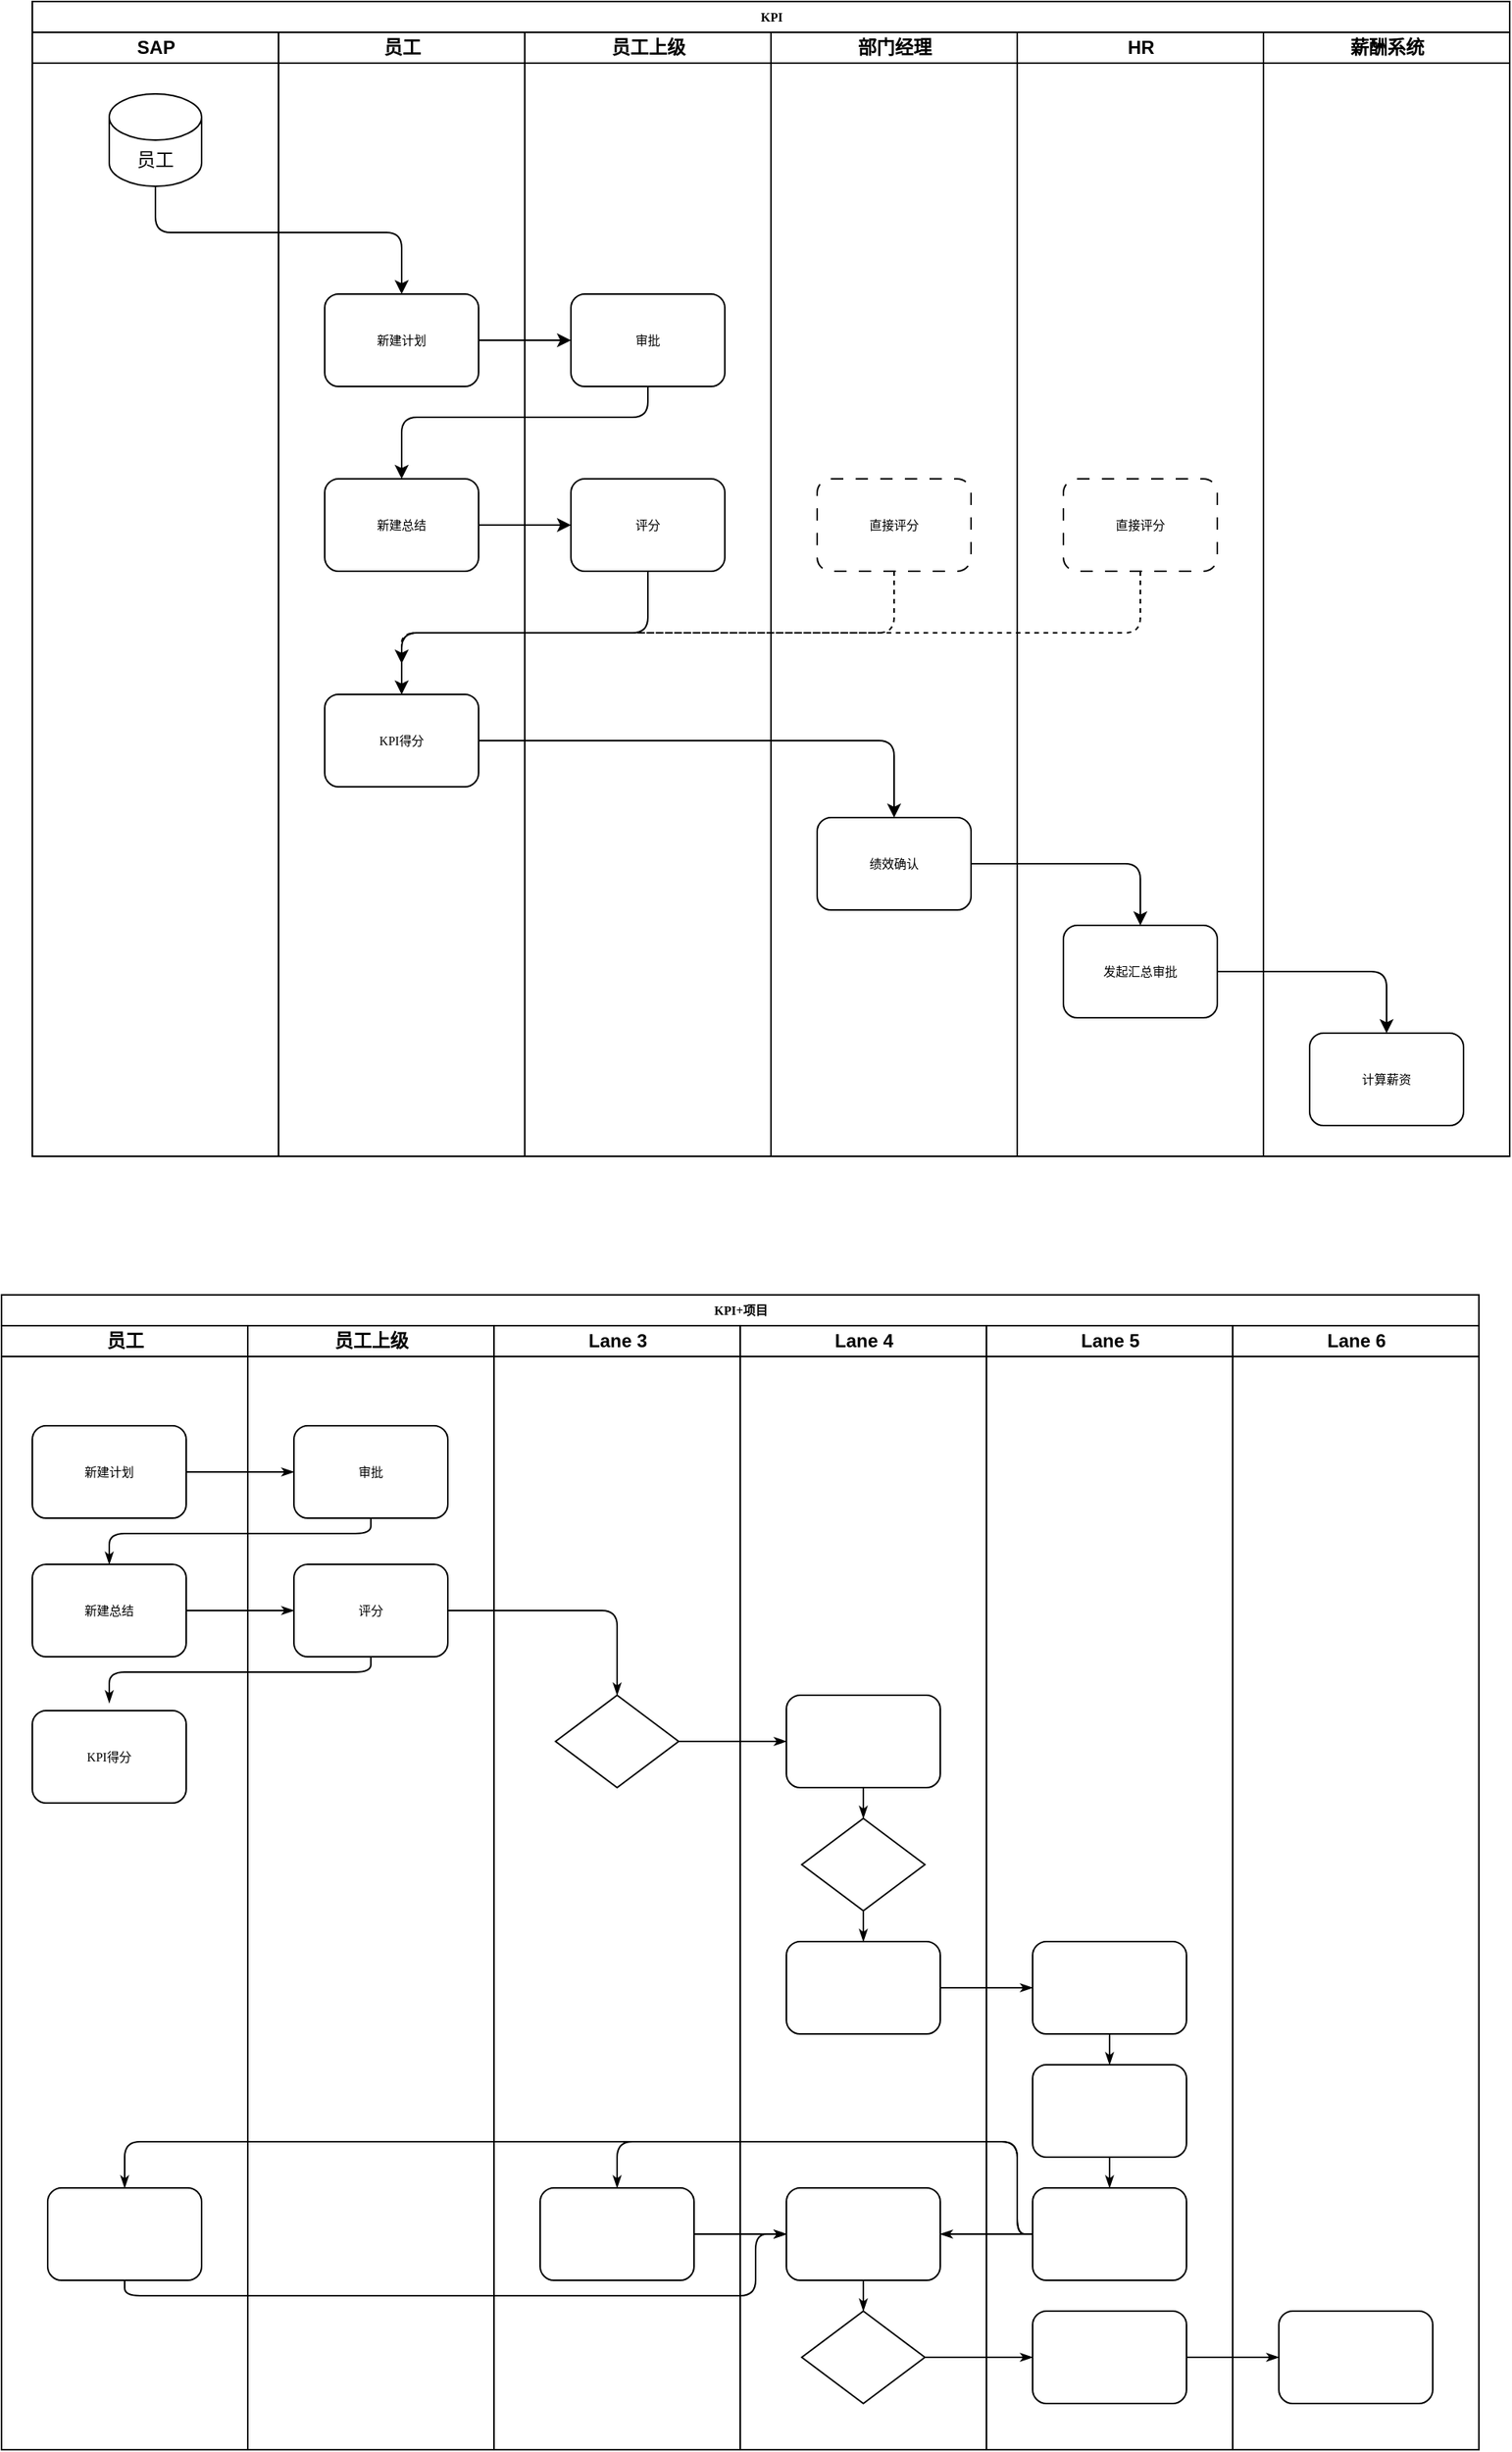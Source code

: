 <mxfile version="21.0.6" type="github">
  <diagram name="Page-1" id="74e2e168-ea6b-b213-b513-2b3c1d86103e">
    <mxGraphModel dx="1434" dy="764" grid="1" gridSize="10" guides="1" tooltips="1" connect="1" arrows="1" fold="1" page="1" pageScale="1" pageWidth="1100" pageHeight="850" background="none" math="0" shadow="0">
      <root>
        <mxCell id="0" />
        <mxCell id="1" parent="0" />
        <mxCell id="77e6c97f196da883-1" value="KPI" style="swimlane;html=1;childLayout=stackLayout;startSize=20;rounded=0;shadow=0;labelBackgroundColor=none;strokeWidth=1;fontFamily=Verdana;fontSize=8;align=center;movable=1;resizable=1;rotatable=1;deletable=1;editable=1;locked=0;connectable=1;" parent="1" vertex="1">
          <mxGeometry x="70" y="40" width="960" height="750" as="geometry" />
        </mxCell>
        <mxCell id="77e6c97f196da883-26" style="edgeStyle=orthogonalEdgeStyle;rounded=1;html=1;labelBackgroundColor=none;startArrow=none;startFill=0;startSize=5;endArrow=classicThin;endFill=1;endSize=5;jettySize=auto;orthogonalLoop=1;strokeWidth=1;fontFamily=Verdana;fontSize=8" parent="77e6c97f196da883-1" target="77e6c97f196da883-11" edge="1">
          <mxGeometry relative="1" as="geometry">
            <mxPoint x="120" y="115" as="sourcePoint" />
          </mxGeometry>
        </mxCell>
        <mxCell id="77e6c97f196da883-27" style="edgeStyle=orthogonalEdgeStyle;rounded=1;html=1;labelBackgroundColor=none;startArrow=none;startFill=0;startSize=5;endArrow=classicThin;endFill=1;endSize=5;jettySize=auto;orthogonalLoop=1;strokeWidth=1;fontFamily=Verdana;fontSize=8" parent="77e6c97f196da883-1" source="77e6c97f196da883-11" edge="1">
          <mxGeometry relative="1" as="geometry">
            <Array as="points">
              <mxPoint x="240" y="155" />
              <mxPoint x="70" y="155" />
            </Array>
            <mxPoint x="70" y="175" as="targetPoint" />
          </mxGeometry>
        </mxCell>
        <mxCell id="77e6c97f196da883-28" style="edgeStyle=orthogonalEdgeStyle;rounded=1;html=1;labelBackgroundColor=none;startArrow=none;startFill=0;startSize=5;endArrow=classicThin;endFill=1;endSize=5;jettySize=auto;orthogonalLoop=1;strokeWidth=1;fontFamily=Verdana;fontSize=8" parent="77e6c97f196da883-1" target="77e6c97f196da883-12" edge="1">
          <mxGeometry relative="1" as="geometry">
            <mxPoint x="120" y="205" as="sourcePoint" />
          </mxGeometry>
        </mxCell>
        <mxCell id="QjHmccWODFoRW-XNGnVH-48" style="edgeStyle=elbowEdgeStyle;rounded=1;orthogonalLoop=1;jettySize=auto;html=1;elbow=vertical;" edge="1" parent="77e6c97f196da883-1" target="QjHmccWODFoRW-XNGnVH-47">
          <mxGeometry relative="1" as="geometry">
            <mxPoint x="70" y="325" as="sourcePoint" />
          </mxGeometry>
        </mxCell>
        <mxCell id="QjHmccWODFoRW-XNGnVH-50" value="" style="edgeStyle=orthogonalEdgeStyle;rounded=1;orthogonalLoop=1;jettySize=auto;html=1;" edge="1" parent="77e6c97f196da883-1" target="QjHmccWODFoRW-XNGnVH-49">
          <mxGeometry relative="1" as="geometry">
            <mxPoint x="390" y="415" as="sourcePoint" />
            <Array as="points">
              <mxPoint x="390" y="450" />
            </Array>
          </mxGeometry>
        </mxCell>
        <mxCell id="QjHmccWODFoRW-XNGnVH-3" value="KPI+项目" style="swimlane;html=1;childLayout=stackLayout;startSize=20;rounded=0;shadow=0;labelBackgroundColor=none;strokeWidth=1;fontFamily=Verdana;fontSize=8;align=center;" vertex="1" parent="1">
          <mxGeometry x="50" y="880" width="960" height="750" as="geometry" />
        </mxCell>
        <mxCell id="QjHmccWODFoRW-XNGnVH-4" value="员工" style="swimlane;html=1;startSize=20;" vertex="1" parent="QjHmccWODFoRW-XNGnVH-3">
          <mxGeometry y="20" width="160" height="730" as="geometry" />
        </mxCell>
        <mxCell id="QjHmccWODFoRW-XNGnVH-5" value="新建计划" style="rounded=1;whiteSpace=wrap;html=1;shadow=0;labelBackgroundColor=none;strokeWidth=1;fontFamily=Verdana;fontSize=8;align=center;" vertex="1" parent="QjHmccWODFoRW-XNGnVH-4">
          <mxGeometry x="20" y="65" width="100" height="60" as="geometry" />
        </mxCell>
        <mxCell id="QjHmccWODFoRW-XNGnVH-6" value="新建总结" style="rounded=1;whiteSpace=wrap;html=1;shadow=0;labelBackgroundColor=none;strokeWidth=1;fontFamily=Verdana;fontSize=8;align=center;" vertex="1" parent="QjHmccWODFoRW-XNGnVH-4">
          <mxGeometry x="20" y="155" width="100" height="60" as="geometry" />
        </mxCell>
        <mxCell id="QjHmccWODFoRW-XNGnVH-7" value="" style="rounded=1;whiteSpace=wrap;html=1;shadow=0;labelBackgroundColor=none;strokeWidth=1;fontFamily=Verdana;fontSize=8;align=center;" vertex="1" parent="QjHmccWODFoRW-XNGnVH-4">
          <mxGeometry x="30" y="560" width="100" height="60" as="geometry" />
        </mxCell>
        <mxCell id="QjHmccWODFoRW-XNGnVH-8" value="KPI得分" style="rounded=1;whiteSpace=wrap;html=1;shadow=0;labelBackgroundColor=none;strokeWidth=1;fontFamily=Verdana;fontSize=8;align=center;" vertex="1" parent="QjHmccWODFoRW-XNGnVH-4">
          <mxGeometry x="20" y="250" width="100" height="60" as="geometry" />
        </mxCell>
        <mxCell id="QjHmccWODFoRW-XNGnVH-9" style="edgeStyle=orthogonalEdgeStyle;rounded=1;html=1;labelBackgroundColor=none;startArrow=none;startFill=0;startSize=5;endArrow=classicThin;endFill=1;endSize=5;jettySize=auto;orthogonalLoop=1;strokeWidth=1;fontFamily=Verdana;fontSize=8" edge="1" parent="QjHmccWODFoRW-XNGnVH-3" source="QjHmccWODFoRW-XNGnVH-5" target="QjHmccWODFoRW-XNGnVH-22">
          <mxGeometry relative="1" as="geometry" />
        </mxCell>
        <mxCell id="QjHmccWODFoRW-XNGnVH-10" style="edgeStyle=orthogonalEdgeStyle;rounded=1;html=1;labelBackgroundColor=none;startArrow=none;startFill=0;startSize=5;endArrow=classicThin;endFill=1;endSize=5;jettySize=auto;orthogonalLoop=1;strokeWidth=1;fontFamily=Verdana;fontSize=8" edge="1" parent="QjHmccWODFoRW-XNGnVH-3" source="QjHmccWODFoRW-XNGnVH-22" target="QjHmccWODFoRW-XNGnVH-6">
          <mxGeometry relative="1" as="geometry">
            <Array as="points">
              <mxPoint x="240" y="155" />
              <mxPoint x="70" y="155" />
            </Array>
          </mxGeometry>
        </mxCell>
        <mxCell id="QjHmccWODFoRW-XNGnVH-11" style="edgeStyle=orthogonalEdgeStyle;rounded=1;html=1;labelBackgroundColor=none;startArrow=none;startFill=0;startSize=5;endArrow=classicThin;endFill=1;endSize=5;jettySize=auto;orthogonalLoop=1;strokeWidth=1;fontFamily=Verdana;fontSize=8" edge="1" parent="QjHmccWODFoRW-XNGnVH-3" source="QjHmccWODFoRW-XNGnVH-6" target="QjHmccWODFoRW-XNGnVH-23">
          <mxGeometry relative="1" as="geometry" />
        </mxCell>
        <mxCell id="QjHmccWODFoRW-XNGnVH-12" style="edgeStyle=orthogonalEdgeStyle;rounded=1;html=1;labelBackgroundColor=none;startArrow=none;startFill=0;startSize=5;endArrow=classicThin;endFill=1;endSize=5;jettySize=auto;orthogonalLoop=1;strokeWidth=1;fontFamily=Verdana;fontSize=8" edge="1" parent="QjHmccWODFoRW-XNGnVH-3" source="QjHmccWODFoRW-XNGnVH-26" target="QjHmccWODFoRW-XNGnVH-29">
          <mxGeometry relative="1" as="geometry" />
        </mxCell>
        <mxCell id="QjHmccWODFoRW-XNGnVH-13" style="edgeStyle=orthogonalEdgeStyle;rounded=1;html=1;labelBackgroundColor=none;startArrow=none;startFill=0;startSize=5;endArrow=classicThin;endFill=1;endSize=5;jettySize=auto;orthogonalLoop=1;strokeWidth=1;fontFamily=Verdana;fontSize=8" edge="1" parent="QjHmccWODFoRW-XNGnVH-3" source="QjHmccWODFoRW-XNGnVH-33" target="QjHmccWODFoRW-XNGnVH-41">
          <mxGeometry relative="1" as="geometry" />
        </mxCell>
        <mxCell id="QjHmccWODFoRW-XNGnVH-14" style="edgeStyle=orthogonalEdgeStyle;rounded=1;html=1;labelBackgroundColor=none;startArrow=none;startFill=0;startSize=5;endArrow=classicThin;endFill=1;endSize=5;jettySize=auto;orthogonalLoop=1;strokeWidth=1;fontFamily=Verdana;fontSize=8" edge="1" parent="QjHmccWODFoRW-XNGnVH-3" source="QjHmccWODFoRW-XNGnVH-41" target="QjHmccWODFoRW-XNGnVH-45">
          <mxGeometry relative="1" as="geometry" />
        </mxCell>
        <mxCell id="QjHmccWODFoRW-XNGnVH-15" style="edgeStyle=orthogonalEdgeStyle;rounded=1;html=1;labelBackgroundColor=none;startArrow=none;startFill=0;startSize=5;endArrow=classicThin;endFill=1;endSize=5;jettySize=auto;orthogonalLoop=1;strokeWidth=1;fontFamily=Verdana;fontSize=8" edge="1" parent="QjHmccWODFoRW-XNGnVH-3" source="QjHmccWODFoRW-XNGnVH-31" target="QjHmccWODFoRW-XNGnVH-38">
          <mxGeometry relative="1" as="geometry" />
        </mxCell>
        <mxCell id="QjHmccWODFoRW-XNGnVH-16" style="edgeStyle=orthogonalEdgeStyle;rounded=1;html=1;labelBackgroundColor=none;startArrow=none;startFill=0;startSize=5;endArrow=classicThin;endFill=1;endSize=5;jettySize=auto;orthogonalLoop=1;strokeWidth=1;fontFamily=Verdana;fontSize=8" edge="1" parent="QjHmccWODFoRW-XNGnVH-3" source="QjHmccWODFoRW-XNGnVH-40" target="QjHmccWODFoRW-XNGnVH-27">
          <mxGeometry relative="1" as="geometry">
            <Array as="points">
              <mxPoint x="660" y="610" />
              <mxPoint x="660" y="550" />
              <mxPoint x="400" y="550" />
            </Array>
          </mxGeometry>
        </mxCell>
        <mxCell id="QjHmccWODFoRW-XNGnVH-17" style="edgeStyle=orthogonalEdgeStyle;rounded=1;html=1;labelBackgroundColor=none;startArrow=none;startFill=0;startSize=5;endArrow=classicThin;endFill=1;endSize=5;jettySize=auto;orthogonalLoop=1;strokeColor=#000000;strokeWidth=1;fontFamily=Verdana;fontSize=8;fontColor=#000000;" edge="1" parent="QjHmccWODFoRW-XNGnVH-3" source="QjHmccWODFoRW-XNGnVH-40" target="QjHmccWODFoRW-XNGnVH-32">
          <mxGeometry relative="1" as="geometry" />
        </mxCell>
        <mxCell id="QjHmccWODFoRW-XNGnVH-18" style="edgeStyle=orthogonalEdgeStyle;rounded=1;html=1;labelBackgroundColor=none;startArrow=none;startFill=0;startSize=5;endArrow=classicThin;endFill=1;endSize=5;jettySize=auto;orthogonalLoop=1;strokeWidth=1;fontFamily=Verdana;fontSize=8" edge="1" parent="QjHmccWODFoRW-XNGnVH-3" source="QjHmccWODFoRW-XNGnVH-40" target="QjHmccWODFoRW-XNGnVH-7">
          <mxGeometry relative="1" as="geometry">
            <Array as="points">
              <mxPoint x="660" y="610" />
              <mxPoint x="660" y="550" />
              <mxPoint x="80" y="550" />
            </Array>
          </mxGeometry>
        </mxCell>
        <mxCell id="QjHmccWODFoRW-XNGnVH-19" style="edgeStyle=orthogonalEdgeStyle;rounded=1;html=1;labelBackgroundColor=none;startArrow=none;startFill=0;startSize=5;endArrow=classicThin;endFill=1;endSize=5;jettySize=auto;orthogonalLoop=1;strokeWidth=1;fontFamily=Verdana;fontSize=8" edge="1" parent="QjHmccWODFoRW-XNGnVH-3" source="QjHmccWODFoRW-XNGnVH-7" target="QjHmccWODFoRW-XNGnVH-32">
          <mxGeometry relative="1" as="geometry">
            <Array as="points">
              <mxPoint x="80" y="650" />
              <mxPoint x="490" y="650" />
              <mxPoint x="490" y="610" />
            </Array>
          </mxGeometry>
        </mxCell>
        <mxCell id="QjHmccWODFoRW-XNGnVH-20" style="edgeStyle=orthogonalEdgeStyle;rounded=1;html=1;labelBackgroundColor=none;startArrow=none;startFill=0;startSize=5;endArrow=classicThin;endFill=1;endSize=5;jettySize=auto;orthogonalLoop=1;strokeWidth=1;fontFamily=Verdana;fontSize=8" edge="1" parent="QjHmccWODFoRW-XNGnVH-3" source="QjHmccWODFoRW-XNGnVH-27" target="QjHmccWODFoRW-XNGnVH-32">
          <mxGeometry relative="1" as="geometry" />
        </mxCell>
        <mxCell id="QjHmccWODFoRW-XNGnVH-21" value="员工上级" style="swimlane;html=1;startSize=20;" vertex="1" parent="QjHmccWODFoRW-XNGnVH-3">
          <mxGeometry x="160" y="20" width="160" height="730" as="geometry" />
        </mxCell>
        <mxCell id="QjHmccWODFoRW-XNGnVH-22" value="审批" style="rounded=1;whiteSpace=wrap;html=1;shadow=0;labelBackgroundColor=none;strokeWidth=1;fontFamily=Verdana;fontSize=8;align=center;" vertex="1" parent="QjHmccWODFoRW-XNGnVH-21">
          <mxGeometry x="30" y="65" width="100" height="60" as="geometry" />
        </mxCell>
        <mxCell id="QjHmccWODFoRW-XNGnVH-23" value="评分" style="rounded=1;whiteSpace=wrap;html=1;shadow=0;labelBackgroundColor=none;strokeWidth=1;fontFamily=Verdana;fontSize=8;align=center;" vertex="1" parent="QjHmccWODFoRW-XNGnVH-21">
          <mxGeometry x="30" y="155" width="100" height="60" as="geometry" />
        </mxCell>
        <mxCell id="QjHmccWODFoRW-XNGnVH-24" style="edgeStyle=orthogonalEdgeStyle;rounded=1;html=1;labelBackgroundColor=none;startArrow=none;startFill=0;startSize=5;endArrow=classicThin;endFill=1;endSize=5;jettySize=auto;orthogonalLoop=1;strokeWidth=1;fontFamily=Verdana;fontSize=8" edge="1" parent="QjHmccWODFoRW-XNGnVH-21">
          <mxGeometry relative="1" as="geometry">
            <Array as="points">
              <mxPoint x="80" y="225" />
              <mxPoint x="-90" y="225" />
            </Array>
            <mxPoint x="80" y="215" as="sourcePoint" />
            <mxPoint x="-90" y="245" as="targetPoint" />
          </mxGeometry>
        </mxCell>
        <mxCell id="QjHmccWODFoRW-XNGnVH-25" value="Lane 3" style="swimlane;html=1;startSize=20;" vertex="1" parent="QjHmccWODFoRW-XNGnVH-3">
          <mxGeometry x="320" y="20" width="160" height="730" as="geometry" />
        </mxCell>
        <mxCell id="QjHmccWODFoRW-XNGnVH-26" value="" style="rhombus;whiteSpace=wrap;html=1;rounded=0;shadow=0;labelBackgroundColor=none;strokeWidth=1;fontFamily=Verdana;fontSize=8;align=center;" vertex="1" parent="QjHmccWODFoRW-XNGnVH-25">
          <mxGeometry x="40" y="240" width="80" height="60" as="geometry" />
        </mxCell>
        <mxCell id="QjHmccWODFoRW-XNGnVH-27" value="" style="rounded=1;whiteSpace=wrap;html=1;shadow=0;labelBackgroundColor=none;strokeWidth=1;fontFamily=Verdana;fontSize=8;align=center;" vertex="1" parent="QjHmccWODFoRW-XNGnVH-25">
          <mxGeometry x="30" y="560" width="100" height="60" as="geometry" />
        </mxCell>
        <mxCell id="QjHmccWODFoRW-XNGnVH-28" value="Lane 4" style="swimlane;html=1;startSize=20;" vertex="1" parent="QjHmccWODFoRW-XNGnVH-3">
          <mxGeometry x="480" y="20" width="160" height="730" as="geometry" />
        </mxCell>
        <mxCell id="QjHmccWODFoRW-XNGnVH-29" value="" style="rounded=1;whiteSpace=wrap;html=1;shadow=0;labelBackgroundColor=none;strokeWidth=1;fontFamily=Verdana;fontSize=8;align=center;" vertex="1" parent="QjHmccWODFoRW-XNGnVH-28">
          <mxGeometry x="30" y="240" width="100" height="60" as="geometry" />
        </mxCell>
        <mxCell id="QjHmccWODFoRW-XNGnVH-30" value="" style="rhombus;whiteSpace=wrap;html=1;rounded=0;shadow=0;labelBackgroundColor=none;strokeWidth=1;fontFamily=Verdana;fontSize=8;align=center;" vertex="1" parent="QjHmccWODFoRW-XNGnVH-28">
          <mxGeometry x="40" y="320" width="80" height="60" as="geometry" />
        </mxCell>
        <mxCell id="QjHmccWODFoRW-XNGnVH-31" value="" style="rounded=1;whiteSpace=wrap;html=1;shadow=0;labelBackgroundColor=none;strokeWidth=1;fontFamily=Verdana;fontSize=8;align=center;" vertex="1" parent="QjHmccWODFoRW-XNGnVH-28">
          <mxGeometry x="30" y="400" width="100" height="60" as="geometry" />
        </mxCell>
        <mxCell id="QjHmccWODFoRW-XNGnVH-32" value="" style="rounded=1;whiteSpace=wrap;html=1;shadow=0;labelBackgroundColor=none;strokeWidth=1;fontFamily=Verdana;fontSize=8;align=center;" vertex="1" parent="QjHmccWODFoRW-XNGnVH-28">
          <mxGeometry x="30" y="560" width="100" height="60" as="geometry" />
        </mxCell>
        <mxCell id="QjHmccWODFoRW-XNGnVH-33" value="" style="rhombus;whiteSpace=wrap;html=1;rounded=0;shadow=0;labelBackgroundColor=none;strokeWidth=1;fontFamily=Verdana;fontSize=8;align=center;" vertex="1" parent="QjHmccWODFoRW-XNGnVH-28">
          <mxGeometry x="40" y="640" width="80" height="60" as="geometry" />
        </mxCell>
        <mxCell id="QjHmccWODFoRW-XNGnVH-34" style="edgeStyle=orthogonalEdgeStyle;rounded=1;html=1;labelBackgroundColor=none;startArrow=none;startFill=0;startSize=5;endArrow=classicThin;endFill=1;endSize=5;jettySize=auto;orthogonalLoop=1;strokeColor=#000000;strokeWidth=1;fontFamily=Verdana;fontSize=8;fontColor=#000000;" edge="1" parent="QjHmccWODFoRW-XNGnVH-28" source="QjHmccWODFoRW-XNGnVH-29" target="QjHmccWODFoRW-XNGnVH-30">
          <mxGeometry relative="1" as="geometry" />
        </mxCell>
        <mxCell id="QjHmccWODFoRW-XNGnVH-35" style="edgeStyle=orthogonalEdgeStyle;rounded=1;html=1;labelBackgroundColor=none;startArrow=none;startFill=0;startSize=5;endArrow=classicThin;endFill=1;endSize=5;jettySize=auto;orthogonalLoop=1;strokeWidth=1;fontFamily=Verdana;fontSize=8" edge="1" parent="QjHmccWODFoRW-XNGnVH-28" source="QjHmccWODFoRW-XNGnVH-30" target="QjHmccWODFoRW-XNGnVH-31">
          <mxGeometry relative="1" as="geometry" />
        </mxCell>
        <mxCell id="QjHmccWODFoRW-XNGnVH-36" style="edgeStyle=orthogonalEdgeStyle;rounded=1;html=1;labelBackgroundColor=none;startArrow=none;startFill=0;startSize=5;endArrow=classicThin;endFill=1;endSize=5;jettySize=auto;orthogonalLoop=1;strokeWidth=1;fontFamily=Verdana;fontSize=8" edge="1" parent="QjHmccWODFoRW-XNGnVH-28" source="QjHmccWODFoRW-XNGnVH-32" target="QjHmccWODFoRW-XNGnVH-33">
          <mxGeometry relative="1" as="geometry" />
        </mxCell>
        <mxCell id="QjHmccWODFoRW-XNGnVH-37" value="Lane 5" style="swimlane;html=1;startSize=20;" vertex="1" parent="QjHmccWODFoRW-XNGnVH-3">
          <mxGeometry x="640" y="20" width="160" height="730" as="geometry" />
        </mxCell>
        <mxCell id="QjHmccWODFoRW-XNGnVH-38" value="" style="rounded=1;whiteSpace=wrap;html=1;shadow=0;labelBackgroundColor=none;strokeWidth=1;fontFamily=Verdana;fontSize=8;align=center;" vertex="1" parent="QjHmccWODFoRW-XNGnVH-37">
          <mxGeometry x="30" y="400" width="100" height="60" as="geometry" />
        </mxCell>
        <mxCell id="QjHmccWODFoRW-XNGnVH-39" value="" style="rounded=1;whiteSpace=wrap;html=1;shadow=0;labelBackgroundColor=none;strokeWidth=1;fontFamily=Verdana;fontSize=8;align=center;" vertex="1" parent="QjHmccWODFoRW-XNGnVH-37">
          <mxGeometry x="30" y="480" width="100" height="60" as="geometry" />
        </mxCell>
        <mxCell id="QjHmccWODFoRW-XNGnVH-40" value="" style="rounded=1;whiteSpace=wrap;html=1;shadow=0;labelBackgroundColor=none;strokeWidth=1;fontFamily=Verdana;fontSize=8;align=center;" vertex="1" parent="QjHmccWODFoRW-XNGnVH-37">
          <mxGeometry x="30" y="560" width="100" height="60" as="geometry" />
        </mxCell>
        <mxCell id="QjHmccWODFoRW-XNGnVH-41" value="" style="rounded=1;whiteSpace=wrap;html=1;shadow=0;labelBackgroundColor=none;strokeWidth=1;fontFamily=Verdana;fontSize=8;align=center;" vertex="1" parent="QjHmccWODFoRW-XNGnVH-37">
          <mxGeometry x="30" y="640" width="100" height="60" as="geometry" />
        </mxCell>
        <mxCell id="QjHmccWODFoRW-XNGnVH-42" style="edgeStyle=orthogonalEdgeStyle;rounded=1;html=1;labelBackgroundColor=none;startArrow=none;startFill=0;startSize=5;endArrow=classicThin;endFill=1;endSize=5;jettySize=auto;orthogonalLoop=1;strokeWidth=1;fontFamily=Verdana;fontSize=8" edge="1" parent="QjHmccWODFoRW-XNGnVH-37" source="QjHmccWODFoRW-XNGnVH-38" target="QjHmccWODFoRW-XNGnVH-39">
          <mxGeometry relative="1" as="geometry" />
        </mxCell>
        <mxCell id="QjHmccWODFoRW-XNGnVH-43" style="edgeStyle=orthogonalEdgeStyle;rounded=1;html=1;labelBackgroundColor=none;startArrow=none;startFill=0;startSize=5;endArrow=classicThin;endFill=1;endSize=5;jettySize=auto;orthogonalLoop=1;strokeWidth=1;fontFamily=Verdana;fontSize=8" edge="1" parent="QjHmccWODFoRW-XNGnVH-37" source="QjHmccWODFoRW-XNGnVH-39" target="QjHmccWODFoRW-XNGnVH-40">
          <mxGeometry relative="1" as="geometry" />
        </mxCell>
        <mxCell id="QjHmccWODFoRW-XNGnVH-44" value="Lane 6" style="swimlane;html=1;startSize=20;" vertex="1" parent="QjHmccWODFoRW-XNGnVH-3">
          <mxGeometry x="800" y="20" width="160" height="730" as="geometry" />
        </mxCell>
        <mxCell id="QjHmccWODFoRW-XNGnVH-45" value="" style="rounded=1;whiteSpace=wrap;html=1;shadow=0;labelBackgroundColor=none;strokeWidth=1;fontFamily=Verdana;fontSize=8;align=center;" vertex="1" parent="QjHmccWODFoRW-XNGnVH-44">
          <mxGeometry x="30" y="640" width="100" height="60" as="geometry" />
        </mxCell>
        <mxCell id="QjHmccWODFoRW-XNGnVH-46" style="edgeStyle=orthogonalEdgeStyle;rounded=1;html=1;labelBackgroundColor=none;startArrow=none;startFill=0;startSize=5;endArrow=classicThin;endFill=1;endSize=5;jettySize=auto;orthogonalLoop=1;strokeWidth=1;fontFamily=Verdana;fontSize=8" edge="1" parent="QjHmccWODFoRW-XNGnVH-3" source="QjHmccWODFoRW-XNGnVH-23" target="QjHmccWODFoRW-XNGnVH-26">
          <mxGeometry relative="1" as="geometry" />
        </mxCell>
        <mxCell id="QjHmccWODFoRW-XNGnVH-51" value="薪酬系统" style="swimlane;html=1;startSize=20;" vertex="1" parent="1">
          <mxGeometry x="870" y="60" width="160" height="730" as="geometry" />
        </mxCell>
        <mxCell id="QjHmccWODFoRW-XNGnVH-86" value="计算薪资" style="rounded=1;whiteSpace=wrap;html=1;shadow=0;labelBackgroundColor=none;strokeWidth=1;fontFamily=Verdana;fontSize=8;align=center;" vertex="1" parent="QjHmccWODFoRW-XNGnVH-51">
          <mxGeometry x="30" y="650" width="100" height="60" as="geometry" />
        </mxCell>
        <mxCell id="QjHmccWODFoRW-XNGnVH-53" value="SAP" style="swimlane;html=1;startSize=20;" vertex="1" parent="1">
          <mxGeometry x="70" y="60" width="160" height="730" as="geometry">
            <mxRectangle y="20" width="40" height="730" as="alternateBounds" />
          </mxGeometry>
        </mxCell>
        <mxCell id="QjHmccWODFoRW-XNGnVH-79" value="员工" style="shape=cylinder3;whiteSpace=wrap;html=1;boundedLbl=1;backgroundOutline=1;size=15;" vertex="1" parent="QjHmccWODFoRW-XNGnVH-53">
          <mxGeometry x="50" y="40" width="60" height="60" as="geometry" />
        </mxCell>
        <mxCell id="QjHmccWODFoRW-XNGnVH-57" value="员工" style="swimlane;html=1;startSize=20;" vertex="1" parent="1">
          <mxGeometry x="230" y="60" width="160" height="730" as="geometry" />
        </mxCell>
        <mxCell id="QjHmccWODFoRW-XNGnVH-54" value="新建计划" style="rounded=1;whiteSpace=wrap;html=1;shadow=0;labelBackgroundColor=none;strokeWidth=1;fontFamily=Verdana;fontSize=8;align=center;" vertex="1" parent="QjHmccWODFoRW-XNGnVH-57">
          <mxGeometry x="30" y="170" width="100" height="60" as="geometry" />
        </mxCell>
        <mxCell id="QjHmccWODFoRW-XNGnVH-55" value="新建总结" style="rounded=1;whiteSpace=wrap;html=1;shadow=0;labelBackgroundColor=none;strokeWidth=1;fontFamily=Verdana;fontSize=8;align=center;" vertex="1" parent="QjHmccWODFoRW-XNGnVH-57">
          <mxGeometry x="30" y="290" width="100" height="60" as="geometry" />
        </mxCell>
        <mxCell id="QjHmccWODFoRW-XNGnVH-56" value="KPI得分" style="rounded=1;whiteSpace=wrap;html=1;shadow=0;labelBackgroundColor=none;strokeWidth=1;fontFamily=Verdana;fontSize=8;align=center;" vertex="1" parent="QjHmccWODFoRW-XNGnVH-57">
          <mxGeometry x="30" y="430" width="100" height="60" as="geometry" />
        </mxCell>
        <mxCell id="QjHmccWODFoRW-XNGnVH-61" value="员工上级" style="swimlane;html=1;startSize=20;" vertex="1" parent="1">
          <mxGeometry x="390" y="60" width="160" height="730" as="geometry" />
        </mxCell>
        <mxCell id="QjHmccWODFoRW-XNGnVH-59" value="评分" style="rounded=1;whiteSpace=wrap;html=1;shadow=0;labelBackgroundColor=none;strokeWidth=1;fontFamily=Verdana;fontSize=8;align=center;" vertex="1" parent="QjHmccWODFoRW-XNGnVH-61">
          <mxGeometry x="30" y="290" width="100" height="60" as="geometry" />
        </mxCell>
        <mxCell id="QjHmccWODFoRW-XNGnVH-58" value="审批" style="rounded=1;whiteSpace=wrap;html=1;shadow=0;labelBackgroundColor=none;strokeWidth=1;fontFamily=Verdana;fontSize=8;align=center;" vertex="1" parent="QjHmccWODFoRW-XNGnVH-61">
          <mxGeometry x="30" y="170" width="100" height="60" as="geometry" />
        </mxCell>
        <mxCell id="QjHmccWODFoRW-XNGnVH-63" value="部门经理" style="swimlane;html=1;startSize=20;" vertex="1" parent="1">
          <mxGeometry x="550" y="60" width="160" height="730" as="geometry" />
        </mxCell>
        <mxCell id="QjHmccWODFoRW-XNGnVH-62" value="绩效确认" style="rounded=1;whiteSpace=wrap;html=1;shadow=0;labelBackgroundColor=none;strokeWidth=1;fontFamily=Verdana;fontSize=8;align=center;" vertex="1" parent="QjHmccWODFoRW-XNGnVH-63">
          <mxGeometry x="30" y="510" width="100" height="60" as="geometry" />
        </mxCell>
        <mxCell id="QjHmccWODFoRW-XNGnVH-88" value="直接评分" style="rounded=1;whiteSpace=wrap;html=1;shadow=0;labelBackgroundColor=none;strokeWidth=1;fontFamily=Verdana;fontSize=8;align=center;dashed=1;dashPattern=8 8;" vertex="1" parent="QjHmccWODFoRW-XNGnVH-63">
          <mxGeometry x="30" y="290" width="100" height="60" as="geometry" />
        </mxCell>
        <mxCell id="QjHmccWODFoRW-XNGnVH-65" value="HR" style="swimlane;html=1;startSize=20;" vertex="1" parent="1">
          <mxGeometry x="710" y="60" width="160" height="730" as="geometry" />
        </mxCell>
        <mxCell id="QjHmccWODFoRW-XNGnVH-64" value="发起汇总审批" style="rounded=1;whiteSpace=wrap;html=1;shadow=0;labelBackgroundColor=none;strokeWidth=1;fontFamily=Verdana;fontSize=8;align=center;" vertex="1" parent="QjHmccWODFoRW-XNGnVH-65">
          <mxGeometry x="30" y="580" width="100" height="60" as="geometry" />
        </mxCell>
        <mxCell id="QjHmccWODFoRW-XNGnVH-91" style="edgeStyle=orthogonalEdgeStyle;rounded=1;orthogonalLoop=1;jettySize=auto;html=1;dashed=1;" edge="1" parent="QjHmccWODFoRW-XNGnVH-65" source="QjHmccWODFoRW-XNGnVH-89">
          <mxGeometry relative="1" as="geometry">
            <mxPoint x="-400" y="410" as="targetPoint" />
            <Array as="points">
              <mxPoint x="80" y="390" />
              <mxPoint x="-400" y="390" />
            </Array>
          </mxGeometry>
        </mxCell>
        <mxCell id="QjHmccWODFoRW-XNGnVH-89" value="直接评分" style="rounded=1;whiteSpace=wrap;html=1;shadow=0;labelBackgroundColor=none;strokeWidth=1;fontFamily=Verdana;fontSize=8;align=center;dashed=1;dashPattern=8 8;" vertex="1" parent="QjHmccWODFoRW-XNGnVH-65">
          <mxGeometry x="30" y="290" width="100" height="60" as="geometry" />
        </mxCell>
        <mxCell id="QjHmccWODFoRW-XNGnVH-80" style="edgeStyle=orthogonalEdgeStyle;rounded=1;orthogonalLoop=1;jettySize=auto;html=1;entryX=0.5;entryY=0;entryDx=0;entryDy=0;exitX=0.5;exitY=1;exitDx=0;exitDy=0;exitPerimeter=0;" edge="1" parent="1" source="QjHmccWODFoRW-XNGnVH-79" target="QjHmccWODFoRW-XNGnVH-54">
          <mxGeometry relative="1" as="geometry">
            <Array as="points">
              <mxPoint x="150" y="190" />
              <mxPoint x="310" y="190" />
            </Array>
          </mxGeometry>
        </mxCell>
        <mxCell id="QjHmccWODFoRW-XNGnVH-81" style="edgeStyle=orthogonalEdgeStyle;rounded=0;orthogonalLoop=1;jettySize=auto;html=1;entryX=0;entryY=0.5;entryDx=0;entryDy=0;" edge="1" parent="1" source="QjHmccWODFoRW-XNGnVH-54" target="QjHmccWODFoRW-XNGnVH-58">
          <mxGeometry relative="1" as="geometry" />
        </mxCell>
        <mxCell id="QjHmccWODFoRW-XNGnVH-82" style="edgeStyle=orthogonalEdgeStyle;rounded=1;orthogonalLoop=1;jettySize=auto;html=1;" edge="1" parent="1" source="QjHmccWODFoRW-XNGnVH-58" target="QjHmccWODFoRW-XNGnVH-55">
          <mxGeometry relative="1" as="geometry">
            <Array as="points">
              <mxPoint x="470" y="310" />
              <mxPoint x="310" y="310" />
            </Array>
          </mxGeometry>
        </mxCell>
        <mxCell id="QjHmccWODFoRW-XNGnVH-83" style="edgeStyle=orthogonalEdgeStyle;rounded=0;orthogonalLoop=1;jettySize=auto;html=1;entryX=0;entryY=0.5;entryDx=0;entryDy=0;" edge="1" parent="1" source="QjHmccWODFoRW-XNGnVH-55" target="QjHmccWODFoRW-XNGnVH-59">
          <mxGeometry relative="1" as="geometry" />
        </mxCell>
        <mxCell id="QjHmccWODFoRW-XNGnVH-60" style="edgeStyle=orthogonalEdgeStyle;rounded=1;html=1;labelBackgroundColor=none;startArrow=none;startFill=0;startSize=5;endArrow=classicThin;endFill=1;endSize=5;jettySize=auto;orthogonalLoop=1;strokeWidth=1;fontFamily=Verdana;fontSize=8;entryX=0.5;entryY=0;entryDx=0;entryDy=0;exitX=0.5;exitY=1;exitDx=0;exitDy=0;" edge="1" parent="1" source="QjHmccWODFoRW-XNGnVH-59" target="QjHmccWODFoRW-XNGnVH-56">
          <mxGeometry relative="1" as="geometry">
            <Array as="points">
              <mxPoint x="470" y="450" />
              <mxPoint x="310" y="450" />
            </Array>
            <mxPoint x="470" y="430" as="sourcePoint" />
            <mxPoint x="310" y="440" as="targetPoint" />
          </mxGeometry>
        </mxCell>
        <mxCell id="QjHmccWODFoRW-XNGnVH-84" style="edgeStyle=orthogonalEdgeStyle;rounded=1;orthogonalLoop=1;jettySize=auto;html=1;" edge="1" parent="1" source="QjHmccWODFoRW-XNGnVH-56" target="QjHmccWODFoRW-XNGnVH-62">
          <mxGeometry relative="1" as="geometry">
            <Array as="points">
              <mxPoint x="630" y="520" />
            </Array>
          </mxGeometry>
        </mxCell>
        <mxCell id="QjHmccWODFoRW-XNGnVH-85" style="edgeStyle=orthogonalEdgeStyle;rounded=1;orthogonalLoop=1;jettySize=auto;html=1;entryX=0.5;entryY=0;entryDx=0;entryDy=0;" edge="1" parent="1" source="QjHmccWODFoRW-XNGnVH-62" target="QjHmccWODFoRW-XNGnVH-64">
          <mxGeometry relative="1" as="geometry" />
        </mxCell>
        <mxCell id="QjHmccWODFoRW-XNGnVH-87" style="edgeStyle=orthogonalEdgeStyle;rounded=1;orthogonalLoop=1;jettySize=auto;html=1;entryX=0.5;entryY=0;entryDx=0;entryDy=0;" edge="1" parent="1" source="QjHmccWODFoRW-XNGnVH-64" target="QjHmccWODFoRW-XNGnVH-86">
          <mxGeometry relative="1" as="geometry" />
        </mxCell>
        <mxCell id="QjHmccWODFoRW-XNGnVH-90" style="edgeStyle=orthogonalEdgeStyle;rounded=1;orthogonalLoop=1;jettySize=auto;html=1;dashed=1;" edge="1" parent="1" source="QjHmccWODFoRW-XNGnVH-88" target="QjHmccWODFoRW-XNGnVH-56">
          <mxGeometry relative="1" as="geometry">
            <Array as="points">
              <mxPoint x="630" y="450" />
              <mxPoint x="310" y="450" />
            </Array>
          </mxGeometry>
        </mxCell>
      </root>
    </mxGraphModel>
  </diagram>
</mxfile>
